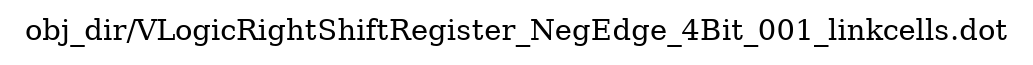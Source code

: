 digraph v3graph {
	graph	[label="obj_dir/VLogicRightShiftRegister_NegEdge_4Bit_001_linkcells.dot",
		 labelloc=t, labeljust=l,
		 //size="7.5,10",
		 rankdir=TB];
}
